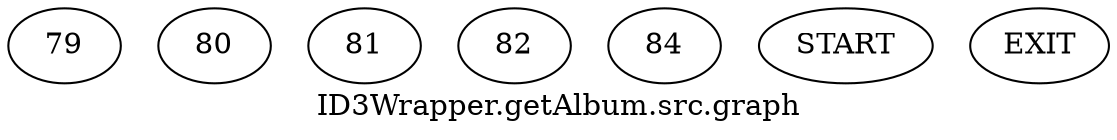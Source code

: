 /* --------------------------------------------------- */
/* Generated by Dr. Garbage Control Flow Graph Factory */
/* http://www.drgarbage.com                            */
/* Version: 4.5.0.201508311741                         */
/* Retrieved on: 2019-12-21 12:49:28.319               */
/* --------------------------------------------------- */
digraph "ID3Wrapper.getAlbum.src.graph" {
 graph [label="ID3Wrapper.getAlbum.src.graph"];
 2 [label="79" ]
 3 [label="80" ]
 4 [label="81" ]
 5 [label="82" ]
 6 [label="84" ]
 7 [label="START" ]
 8 [label="EXIT" ]
 7  2
 2  3
 2  4
 4  5
 4  6
 3  8
 5  8
 6  8
}
